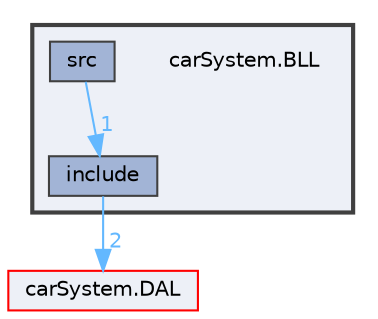 digraph "D:/doxygen shitnqta/App/carSystem.BLL"
{
 // INTERACTIVE_SVG=YES
 // LATEX_PDF_SIZE
  bgcolor="transparent";
  edge [fontname=Helvetica,fontsize=10,labelfontname=Helvetica,labelfontsize=10];
  node [fontname=Helvetica,fontsize=10,shape=box,height=0.2,width=0.4];
  compound=true
  subgraph clusterdir_36914e8fb106436be4ecc9d11583c984 {
    graph [ bgcolor="#edf0f7", pencolor="grey25", label="", fontname=Helvetica,fontsize=10 style="filled,bold", URL="dir_36914e8fb106436be4ecc9d11583c984.html",tooltip=""]
    dir_36914e8fb106436be4ecc9d11583c984 [shape=plaintext, label="carSystem.BLL"];
  dir_65e78a1df328d0617fa073572fb899c9 [label="include", fillcolor="#a2b4d6", color="grey25", style="filled", URL="dir_65e78a1df328d0617fa073572fb899c9.html",tooltip=""];
  dir_2847ec42a43e0bd9b11653593853b656 [label="src", fillcolor="#a2b4d6", color="grey25", style="filled", URL="dir_2847ec42a43e0bd9b11653593853b656.html",tooltip=""];
  }
  dir_839c80e8553629dd66cd9288e519a8f2 [label="carSystem.DAL", fillcolor="#edf0f7", color="red", style="filled", URL="dir_839c80e8553629dd66cd9288e519a8f2.html",tooltip=""];
  dir_65e78a1df328d0617fa073572fb899c9->dir_839c80e8553629dd66cd9288e519a8f2 [headlabel="2", labeldistance=1.5 headhref="dir_000011_000003.html" color="steelblue1" fontcolor="steelblue1"];
  dir_2847ec42a43e0bd9b11653593853b656->dir_65e78a1df328d0617fa073572fb899c9 [headlabel="1", labeldistance=1.5 headhref="dir_000023_000011.html" color="steelblue1" fontcolor="steelblue1"];
}
